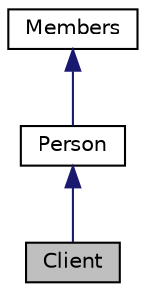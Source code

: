 digraph "Client"
{
 // INTERACTIVE_SVG=YES
 // LATEX_PDF_SIZE
  edge [fontname="Helvetica",fontsize="10",labelfontname="Helvetica",labelfontsize="10"];
  node [fontname="Helvetica",fontsize="10",shape=record];
  Node3 [label="Client",height=0.2,width=0.4,color="black", fillcolor="grey75", style="filled", fontcolor="black",tooltip=" "];
  Node4 -> Node3 [dir="back",color="midnightblue",fontsize="10",style="solid",fontname="Helvetica"];
  Node4 [label="Person",height=0.2,width=0.4,color="black", fillcolor="white", style="filled",URL="$d5/d4a/class_person.html",tooltip=" "];
  Node5 -> Node4 [dir="back",color="midnightblue",fontsize="10",style="solid",fontname="Helvetica"];
  Node5 [label="Members",height=0.2,width=0.4,color="black", fillcolor="white", style="filled",URL="$df/dfc/class_members.html",tooltip=" "];
}
